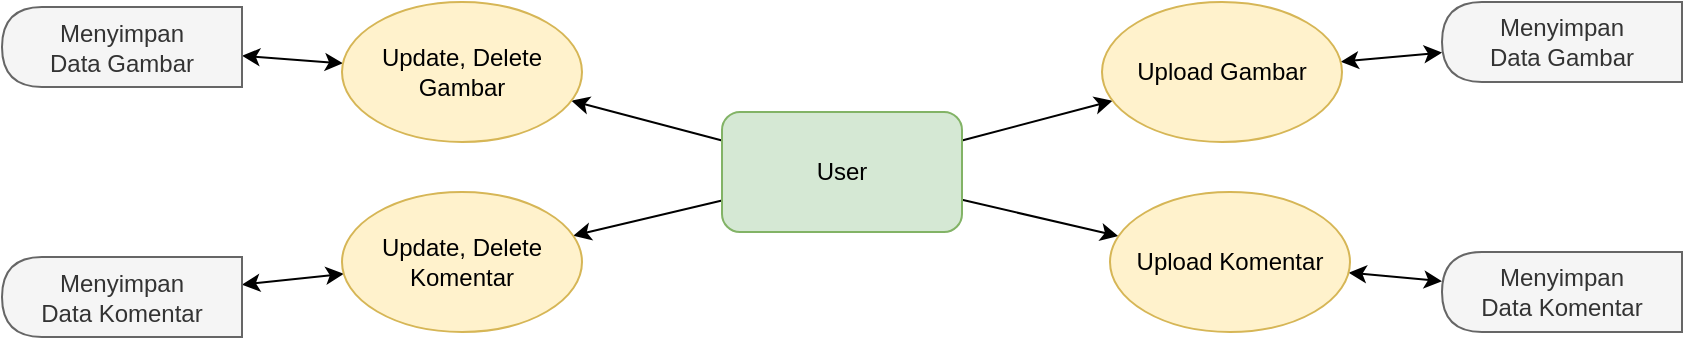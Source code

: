 <mxfile version="24.4.0" type="device">
  <diagram name="Page-1" id="DUMyMTNhGZUvgv60kiqS">
    <mxGraphModel dx="1621" dy="420" grid="1" gridSize="10" guides="1" tooltips="1" connect="1" arrows="1" fold="1" page="1" pageScale="1" pageWidth="827" pageHeight="1169" math="0" shadow="0">
      <root>
        <mxCell id="0" />
        <mxCell id="1" parent="0" />
        <mxCell id="dqbSh91_QfBu3Fd5lMWU-1" style="rounded=0;orthogonalLoop=1;jettySize=auto;html=1;" edge="1" parent="1" source="jZ5wGp3JaL5LHPLXgMNt-1" target="jZ5wGp3JaL5LHPLXgMNt-3">
          <mxGeometry relative="1" as="geometry" />
        </mxCell>
        <mxCell id="dqbSh91_QfBu3Fd5lMWU-2" style="rounded=0;orthogonalLoop=1;jettySize=auto;html=1;" edge="1" parent="1" source="jZ5wGp3JaL5LHPLXgMNt-1" target="jZ5wGp3JaL5LHPLXgMNt-4">
          <mxGeometry relative="1" as="geometry" />
        </mxCell>
        <mxCell id="dqbSh91_QfBu3Fd5lMWU-9" style="rounded=0;orthogonalLoop=1;jettySize=auto;html=1;" edge="1" parent="1" source="jZ5wGp3JaL5LHPLXgMNt-1" target="dqbSh91_QfBu3Fd5lMWU-7">
          <mxGeometry relative="1" as="geometry" />
        </mxCell>
        <mxCell id="dqbSh91_QfBu3Fd5lMWU-10" style="rounded=0;orthogonalLoop=1;jettySize=auto;html=1;" edge="1" parent="1" source="jZ5wGp3JaL5LHPLXgMNt-1" target="dqbSh91_QfBu3Fd5lMWU-8">
          <mxGeometry relative="1" as="geometry" />
        </mxCell>
        <mxCell id="jZ5wGp3JaL5LHPLXgMNt-1" value="User" style="rounded=1;whiteSpace=wrap;html=1;fillColor=#d5e8d4;strokeColor=#82b366;" parent="1" vertex="1">
          <mxGeometry x="160" y="130" width="120" height="60" as="geometry" />
        </mxCell>
        <mxCell id="jZ5wGp3JaL5LHPLXgMNt-2" value="Menyimpan&lt;div&gt;Data Gambar&lt;/div&gt;" style="shape=delay;whiteSpace=wrap;html=1;direction=west;fillColor=#f5f5f5;fontColor=#333333;strokeColor=#666666;" parent="1" vertex="1">
          <mxGeometry x="520" y="75" width="120" height="40" as="geometry" />
        </mxCell>
        <mxCell id="dqbSh91_QfBu3Fd5lMWU-5" style="rounded=0;orthogonalLoop=1;jettySize=auto;html=1;startArrow=classic;startFill=1;" edge="1" parent="1" source="jZ5wGp3JaL5LHPLXgMNt-3" target="jZ5wGp3JaL5LHPLXgMNt-2">
          <mxGeometry relative="1" as="geometry" />
        </mxCell>
        <mxCell id="jZ5wGp3JaL5LHPLXgMNt-3" value="Upload Gambar" style="ellipse;whiteSpace=wrap;html=1;fillColor=#fff2cc;strokeColor=#d6b656;" parent="1" vertex="1">
          <mxGeometry x="350" y="75" width="120" height="70" as="geometry" />
        </mxCell>
        <mxCell id="dqbSh91_QfBu3Fd5lMWU-6" style="rounded=0;orthogonalLoop=1;jettySize=auto;html=1;startArrow=classic;startFill=1;" edge="1" parent="1" source="jZ5wGp3JaL5LHPLXgMNt-4" target="jZ5wGp3JaL5LHPLXgMNt-5">
          <mxGeometry relative="1" as="geometry" />
        </mxCell>
        <mxCell id="jZ5wGp3JaL5LHPLXgMNt-4" value="Upload Komentar" style="ellipse;whiteSpace=wrap;html=1;fillColor=#fff2cc;strokeColor=#d6b656;" parent="1" vertex="1">
          <mxGeometry x="354" y="170" width="120" height="70" as="geometry" />
        </mxCell>
        <mxCell id="jZ5wGp3JaL5LHPLXgMNt-5" value="Menyimpan&lt;div&gt;Data Komentar&lt;/div&gt;" style="shape=delay;whiteSpace=wrap;html=1;direction=west;fillColor=#f5f5f5;fontColor=#333333;strokeColor=#666666;" parent="1" vertex="1">
          <mxGeometry x="520" y="200" width="120" height="40" as="geometry" />
        </mxCell>
        <mxCell id="dqbSh91_QfBu3Fd5lMWU-13" style="rounded=0;orthogonalLoop=1;jettySize=auto;html=1;startArrow=classic;startFill=1;" edge="1" parent="1" source="dqbSh91_QfBu3Fd5lMWU-7" target="dqbSh91_QfBu3Fd5lMWU-11">
          <mxGeometry relative="1" as="geometry" />
        </mxCell>
        <mxCell id="dqbSh91_QfBu3Fd5lMWU-7" value="Update, Delete&lt;div&gt;Gambar&lt;/div&gt;" style="ellipse;whiteSpace=wrap;html=1;fillColor=#fff2cc;strokeColor=#d6b656;" vertex="1" parent="1">
          <mxGeometry x="-30" y="75" width="120" height="70" as="geometry" />
        </mxCell>
        <mxCell id="dqbSh91_QfBu3Fd5lMWU-14" style="rounded=0;orthogonalLoop=1;jettySize=auto;html=1;startArrow=classic;startFill=1;" edge="1" parent="1" source="dqbSh91_QfBu3Fd5lMWU-8" target="dqbSh91_QfBu3Fd5lMWU-12">
          <mxGeometry relative="1" as="geometry" />
        </mxCell>
        <mxCell id="dqbSh91_QfBu3Fd5lMWU-8" value="Update, Delete&lt;div&gt;Komentar&lt;/div&gt;" style="ellipse;whiteSpace=wrap;html=1;fillColor=#fff2cc;strokeColor=#d6b656;" vertex="1" parent="1">
          <mxGeometry x="-30" y="170" width="120" height="70" as="geometry" />
        </mxCell>
        <mxCell id="dqbSh91_QfBu3Fd5lMWU-11" value="Menyimpan&lt;div&gt;Data Gambar&lt;/div&gt;" style="shape=delay;whiteSpace=wrap;html=1;direction=west;fillColor=#f5f5f5;fontColor=#333333;strokeColor=#666666;" vertex="1" parent="1">
          <mxGeometry x="-200" y="77.5" width="120" height="40" as="geometry" />
        </mxCell>
        <mxCell id="dqbSh91_QfBu3Fd5lMWU-12" value="Menyimpan&lt;div&gt;Data Komentar&lt;/div&gt;" style="shape=delay;whiteSpace=wrap;html=1;direction=west;fillColor=#f5f5f5;fontColor=#333333;strokeColor=#666666;" vertex="1" parent="1">
          <mxGeometry x="-200" y="202.5" width="120" height="40" as="geometry" />
        </mxCell>
      </root>
    </mxGraphModel>
  </diagram>
</mxfile>
